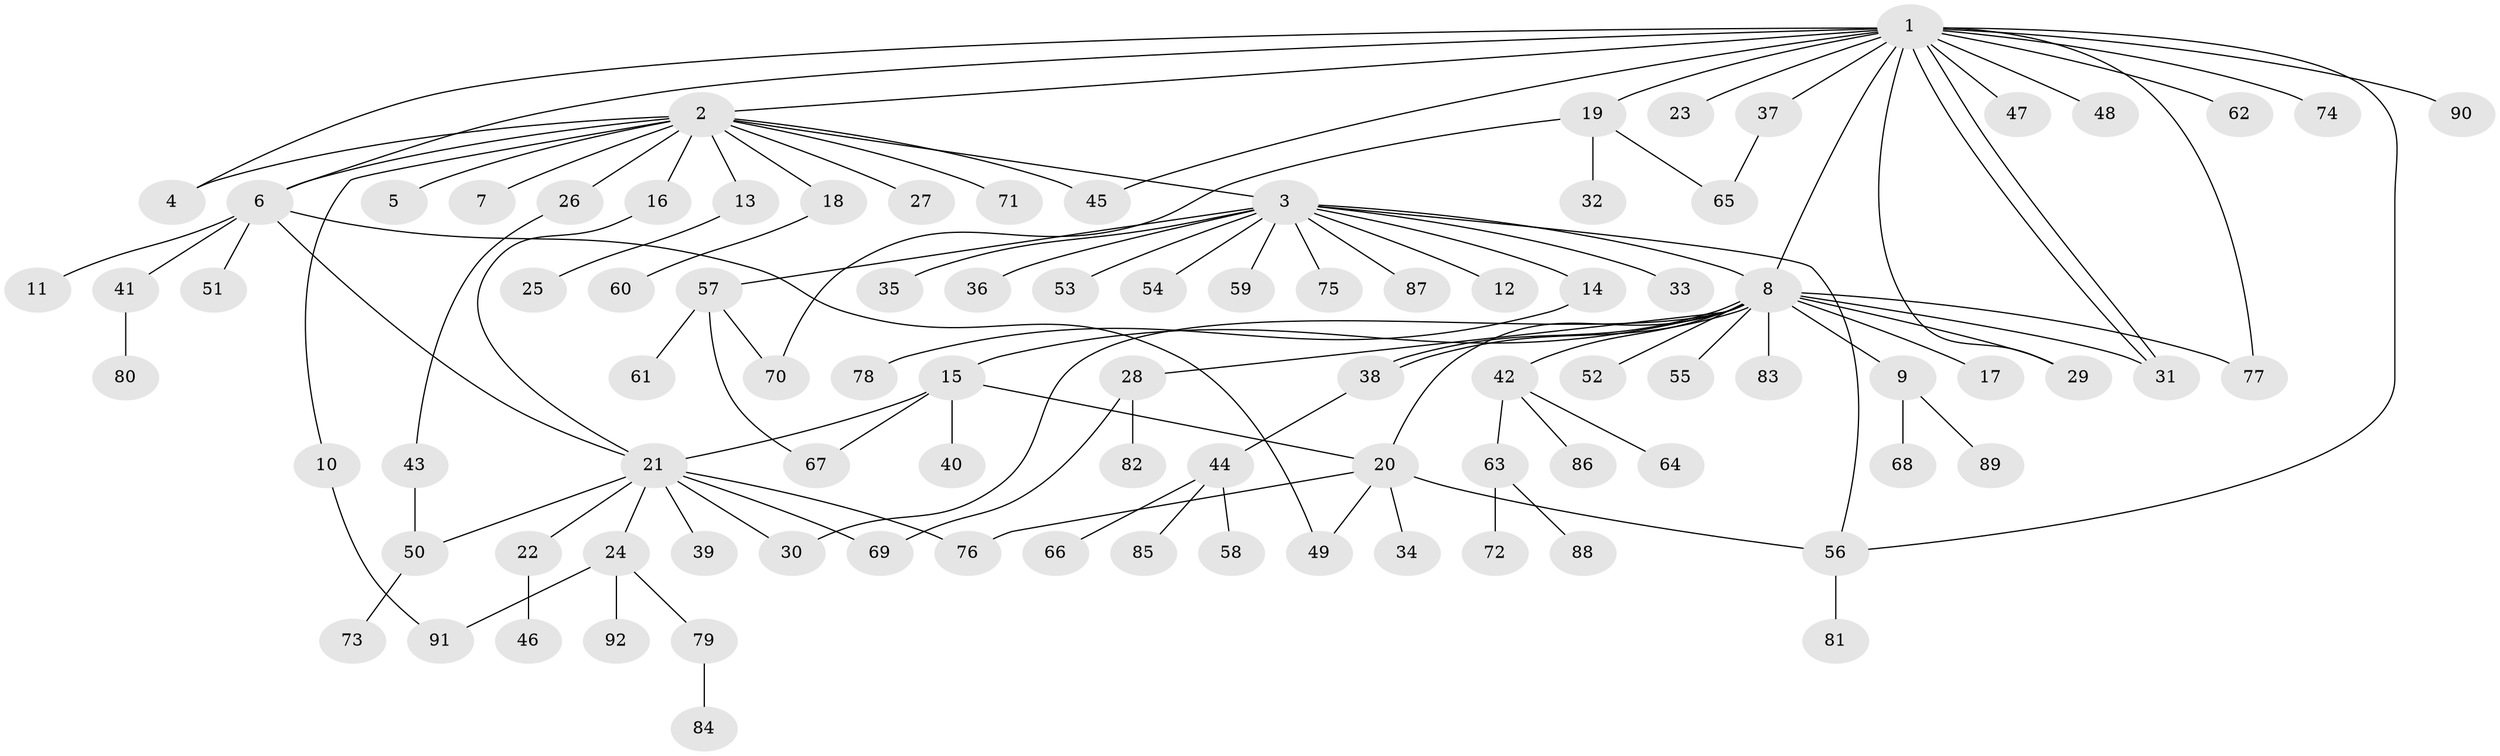 // coarse degree distribution, {15: 0.01818181818181818, 14: 0.05454545454545454, 2: 0.2, 1: 0.6181818181818182, 7: 0.03636363636363636, 4: 0.03636363636363636, 10: 0.01818181818181818, 3: 0.01818181818181818}
// Generated by graph-tools (version 1.1) at 2025/18/03/04/25 18:18:26]
// undirected, 92 vertices, 114 edges
graph export_dot {
graph [start="1"]
  node [color=gray90,style=filled];
  1;
  2;
  3;
  4;
  5;
  6;
  7;
  8;
  9;
  10;
  11;
  12;
  13;
  14;
  15;
  16;
  17;
  18;
  19;
  20;
  21;
  22;
  23;
  24;
  25;
  26;
  27;
  28;
  29;
  30;
  31;
  32;
  33;
  34;
  35;
  36;
  37;
  38;
  39;
  40;
  41;
  42;
  43;
  44;
  45;
  46;
  47;
  48;
  49;
  50;
  51;
  52;
  53;
  54;
  55;
  56;
  57;
  58;
  59;
  60;
  61;
  62;
  63;
  64;
  65;
  66;
  67;
  68;
  69;
  70;
  71;
  72;
  73;
  74;
  75;
  76;
  77;
  78;
  79;
  80;
  81;
  82;
  83;
  84;
  85;
  86;
  87;
  88;
  89;
  90;
  91;
  92;
  1 -- 2;
  1 -- 4;
  1 -- 6;
  1 -- 8;
  1 -- 19;
  1 -- 23;
  1 -- 29;
  1 -- 31;
  1 -- 31;
  1 -- 37;
  1 -- 45;
  1 -- 47;
  1 -- 48;
  1 -- 56;
  1 -- 62;
  1 -- 74;
  1 -- 77;
  1 -- 90;
  2 -- 3;
  2 -- 4;
  2 -- 5;
  2 -- 6;
  2 -- 7;
  2 -- 10;
  2 -- 13;
  2 -- 16;
  2 -- 18;
  2 -- 26;
  2 -- 27;
  2 -- 45;
  2 -- 71;
  3 -- 8;
  3 -- 12;
  3 -- 14;
  3 -- 33;
  3 -- 35;
  3 -- 36;
  3 -- 53;
  3 -- 54;
  3 -- 56;
  3 -- 57;
  3 -- 59;
  3 -- 75;
  3 -- 87;
  6 -- 11;
  6 -- 21;
  6 -- 41;
  6 -- 49;
  6 -- 51;
  8 -- 9;
  8 -- 15;
  8 -- 17;
  8 -- 20;
  8 -- 28;
  8 -- 29;
  8 -- 30;
  8 -- 31;
  8 -- 38;
  8 -- 38;
  8 -- 42;
  8 -- 52;
  8 -- 55;
  8 -- 77;
  8 -- 83;
  9 -- 68;
  9 -- 89;
  10 -- 91;
  13 -- 25;
  14 -- 78;
  15 -- 20;
  15 -- 21;
  15 -- 40;
  15 -- 67;
  16 -- 21;
  18 -- 60;
  19 -- 32;
  19 -- 65;
  19 -- 70;
  20 -- 34;
  20 -- 49;
  20 -- 56;
  20 -- 76;
  21 -- 22;
  21 -- 24;
  21 -- 30;
  21 -- 39;
  21 -- 50;
  21 -- 69;
  21 -- 76;
  22 -- 46;
  24 -- 79;
  24 -- 91;
  24 -- 92;
  26 -- 43;
  28 -- 69;
  28 -- 82;
  37 -- 65;
  38 -- 44;
  41 -- 80;
  42 -- 63;
  42 -- 64;
  42 -- 86;
  43 -- 50;
  44 -- 58;
  44 -- 66;
  44 -- 85;
  50 -- 73;
  56 -- 81;
  57 -- 61;
  57 -- 67;
  57 -- 70;
  63 -- 72;
  63 -- 88;
  79 -- 84;
}
